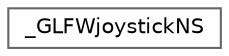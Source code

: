 digraph "类继承关系图"
{
 // LATEX_PDF_SIZE
  bgcolor="transparent";
  edge [fontname=Helvetica,fontsize=10,labelfontname=Helvetica,labelfontsize=10];
  node [fontname=Helvetica,fontsize=10,shape=box,height=0.2,width=0.4];
  rankdir="LR";
  Node0 [id="Node000000",label="_GLFWjoystickNS",height=0.2,width=0.4,color="grey40", fillcolor="white", style="filled",URL="$struct___g_l_f_wjoystick_n_s.html",tooltip=" "];
}
